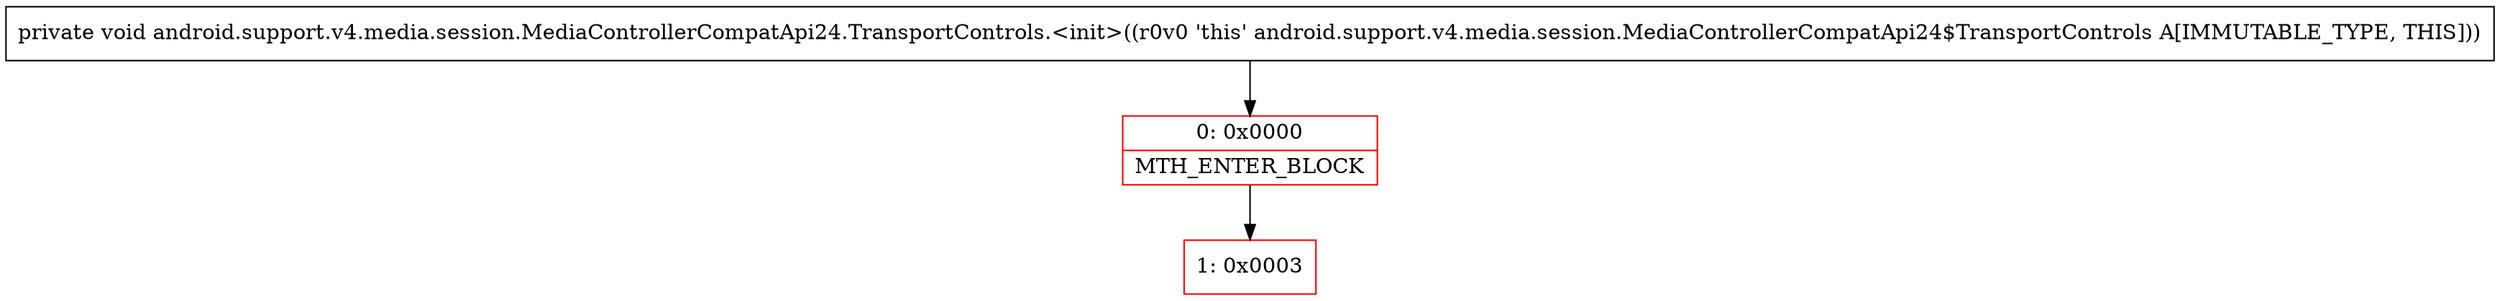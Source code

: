 digraph "CFG forandroid.support.v4.media.session.MediaControllerCompatApi24.TransportControls.\<init\>()V" {
subgraph cluster_Region_1322996505 {
label = "R(0)";
node [shape=record,color=blue];
}
Node_0 [shape=record,color=red,label="{0\:\ 0x0000|MTH_ENTER_BLOCK\l}"];
Node_1 [shape=record,color=red,label="{1\:\ 0x0003}"];
MethodNode[shape=record,label="{private void android.support.v4.media.session.MediaControllerCompatApi24.TransportControls.\<init\>((r0v0 'this' android.support.v4.media.session.MediaControllerCompatApi24$TransportControls A[IMMUTABLE_TYPE, THIS])) }"];
MethodNode -> Node_0;
Node_0 -> Node_1;
}

